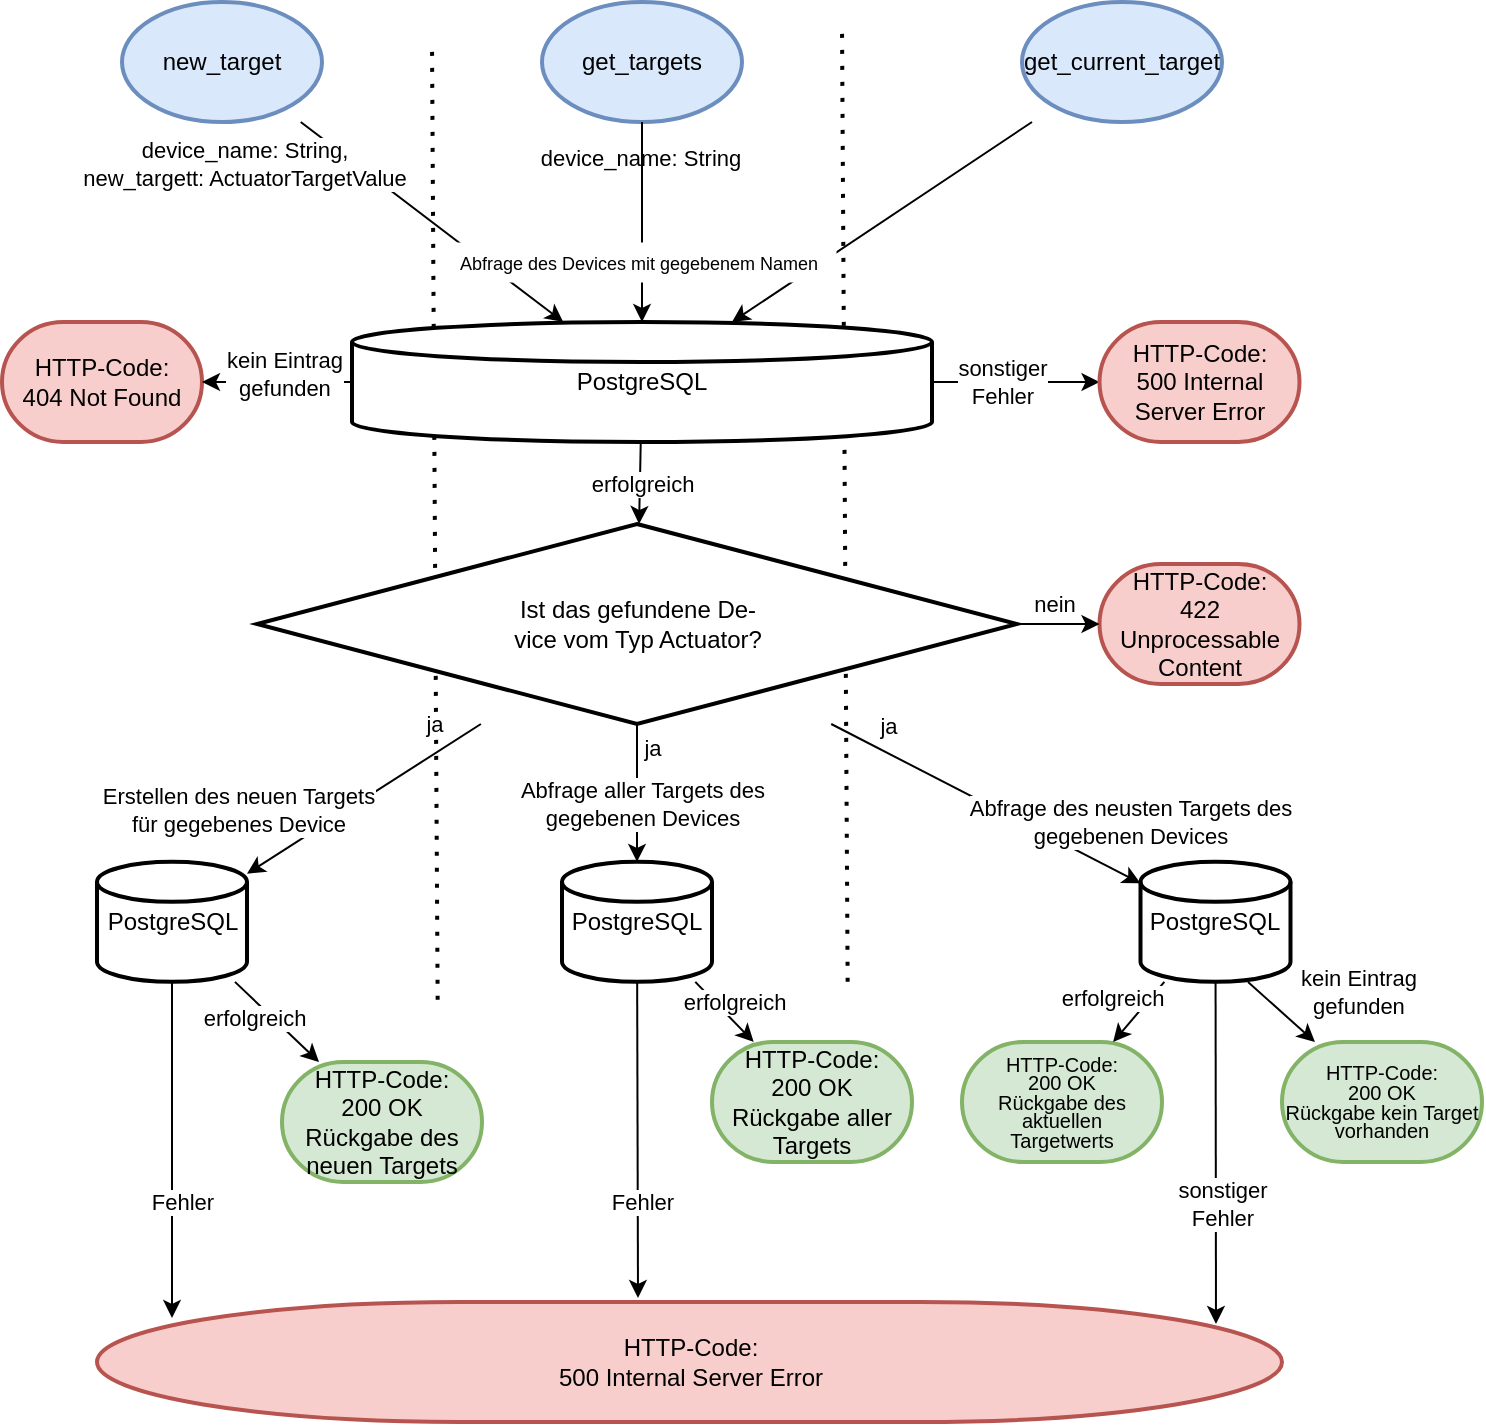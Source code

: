 <mxfile version="24.5.4" type="device">
  <diagram name="Page-1" id="UEBIZrYw3lUsxea4DjVB">
    <mxGraphModel dx="1077" dy="259" grid="1" gridSize="10" guides="1" tooltips="1" connect="1" arrows="1" fold="1" page="1" pageScale="1" pageWidth="850" pageHeight="1100" math="0" shadow="0">
      <root>
        <mxCell id="0" />
        <mxCell id="1" parent="0" />
        <mxCell id="-afth7PykaMVxRmtNgvt-57" value="new_target" style="strokeWidth=2;html=1;shape=mxgraph.flowchart.start_1;whiteSpace=wrap;fillColor=#dae8fc;strokeColor=#6c8ebf;" parent="1" vertex="1">
          <mxGeometry x="180" y="1260" width="100" height="60" as="geometry" />
        </mxCell>
        <mxCell id="-afth7PykaMVxRmtNgvt-58" value="&lt;div&gt;get_targets&lt;/div&gt;" style="strokeWidth=2;html=1;shape=mxgraph.flowchart.start_1;whiteSpace=wrap;fillColor=#dae8fc;strokeColor=#6c8ebf;" parent="1" vertex="1">
          <mxGeometry x="390" y="1260" width="100" height="60" as="geometry" />
        </mxCell>
        <mxCell id="-afth7PykaMVxRmtNgvt-61" value="" style="endArrow=none;dashed=1;html=1;dashPattern=1 3;strokeWidth=2;rounded=0;" parent="1" edge="1">
          <mxGeometry width="50" height="50" relative="1" as="geometry">
            <mxPoint x="337.824" y="1758.93" as="sourcePoint" />
            <mxPoint x="335" y="1279" as="targetPoint" />
          </mxGeometry>
        </mxCell>
        <mxCell id="-afth7PykaMVxRmtNgvt-64" value="" style="endArrow=classic;html=1;rounded=0;" parent="1" source="-afth7PykaMVxRmtNgvt-57" target="-afth7PykaMVxRmtNgvt-60" edge="1">
          <mxGeometry width="50" height="50" relative="1" as="geometry">
            <mxPoint x="171" y="1320" as="sourcePoint" />
            <mxPoint x="80" y="1470" as="targetPoint" />
          </mxGeometry>
        </mxCell>
        <mxCell id="-afth7PykaMVxRmtNgvt-65" value="device_name: String,&lt;br&gt;new_targett: ActuatorTargetValue" style="edgeLabel;html=1;align=center;verticalAlign=middle;resizable=0;points=[];" parent="-afth7PykaMVxRmtNgvt-64" vertex="1" connectable="0">
          <mxGeometry x="-0.16" y="-2" relative="1" as="geometry">
            <mxPoint x="-83" y="-23" as="offset" />
          </mxGeometry>
        </mxCell>
        <mxCell id="-afth7PykaMVxRmtNgvt-66" value="device_name: String" style="edgeLabel;html=1;align=center;verticalAlign=middle;resizable=0;points=[];" parent="1" vertex="1" connectable="0">
          <mxGeometry x="458.752" y="1289.995" as="geometry">
            <mxPoint x="-20" y="48" as="offset" />
          </mxGeometry>
        </mxCell>
        <mxCell id="-afth7PykaMVxRmtNgvt-70" value="" style="endArrow=classic;html=1;rounded=0;" parent="1" source="-afth7PykaMVxRmtNgvt-60" target="-afth7PykaMVxRmtNgvt-71" edge="1">
          <mxGeometry width="50" height="50" relative="1" as="geometry">
            <mxPoint x="420" y="1540" as="sourcePoint" />
            <mxPoint x="470" y="1490" as="targetPoint" />
          </mxGeometry>
        </mxCell>
        <mxCell id="-afth7PykaMVxRmtNgvt-74" value="&lt;div&gt;erfolgreich&lt;/div&gt;" style="edgeLabel;html=1;align=center;verticalAlign=middle;resizable=0;points=[];" parent="-afth7PykaMVxRmtNgvt-70" vertex="1" connectable="0">
          <mxGeometry y="1" relative="1" as="geometry">
            <mxPoint as="offset" />
          </mxGeometry>
        </mxCell>
        <mxCell id="-afth7PykaMVxRmtNgvt-75" value="" style="endArrow=classic;html=1;rounded=0;" parent="1" source="-afth7PykaMVxRmtNgvt-60" target="-afth7PykaMVxRmtNgvt-77" edge="1">
          <mxGeometry width="50" height="50" relative="1" as="geometry">
            <mxPoint x="500" y="1560" as="sourcePoint" />
            <mxPoint x="450" y="1510" as="targetPoint" />
          </mxGeometry>
        </mxCell>
        <mxCell id="-afth7PykaMVxRmtNgvt-76" value="&lt;div&gt;sonstiger&lt;br&gt;Fehler&lt;/div&gt;" style="edgeLabel;html=1;align=center;verticalAlign=middle;resizable=0;points=[];" parent="-afth7PykaMVxRmtNgvt-75" vertex="1" connectable="0">
          <mxGeometry x="0.107" relative="1" as="geometry">
            <mxPoint x="-12" as="offset" />
          </mxGeometry>
        </mxCell>
        <mxCell id="-afth7PykaMVxRmtNgvt-77" value="&lt;div&gt;HTTP-Code:&lt;/div&gt;&lt;div&gt;500 Internal Server Error&lt;br&gt;&lt;/div&gt;" style="strokeWidth=2;html=1;shape=mxgraph.flowchart.terminator;whiteSpace=wrap;fillColor=#f8cecc;strokeColor=#b85450;" parent="1" vertex="1">
          <mxGeometry x="668.75" y="1420" width="100" height="60" as="geometry" />
        </mxCell>
        <mxCell id="-afth7PykaMVxRmtNgvt-78" value="&lt;div&gt;HTTP-Code:&lt;/div&gt;&lt;div&gt;404 Not Found&lt;br&gt;&lt;/div&gt;" style="strokeWidth=2;html=1;shape=mxgraph.flowchart.terminator;whiteSpace=wrap;fillColor=#f8cecc;strokeColor=#b85450;" parent="1" vertex="1">
          <mxGeometry x="120" y="1420" width="100" height="60" as="geometry" />
        </mxCell>
        <mxCell id="-afth7PykaMVxRmtNgvt-79" value="" style="endArrow=classic;html=1;rounded=0;" parent="1" source="-afth7PykaMVxRmtNgvt-60" target="-afth7PykaMVxRmtNgvt-78" edge="1">
          <mxGeometry width="50" height="50" relative="1" as="geometry">
            <mxPoint x="382.5" y="1500" as="sourcePoint" />
            <mxPoint x="477.5" y="1500" as="targetPoint" />
          </mxGeometry>
        </mxCell>
        <mxCell id="-afth7PykaMVxRmtNgvt-80" value="kein Eintrag&lt;br&gt;gefunden" style="edgeLabel;html=1;align=center;verticalAlign=middle;resizable=0;points=[];" parent="-afth7PykaMVxRmtNgvt-79" vertex="1" connectable="0">
          <mxGeometry x="0.107" relative="1" as="geometry">
            <mxPoint x="7" y="-4" as="offset" />
          </mxGeometry>
        </mxCell>
        <mxCell id="-afth7PykaMVxRmtNgvt-81" value="&lt;div&gt;HTTP-Code:&lt;/div&gt;&lt;div&gt;422 Unprocessable Content&lt;br&gt;&lt;/div&gt;" style="strokeWidth=2;html=1;shape=mxgraph.flowchart.terminator;whiteSpace=wrap;fillColor=#f8cecc;strokeColor=#b85450;" parent="1" vertex="1">
          <mxGeometry x="668.75" y="1541" width="100" height="60" as="geometry" />
        </mxCell>
        <mxCell id="-afth7PykaMVxRmtNgvt-82" value="" style="endArrow=classic;html=1;rounded=0;" parent="1" source="-afth7PykaMVxRmtNgvt-71" target="-afth7PykaMVxRmtNgvt-81" edge="1">
          <mxGeometry width="50" height="50" relative="1" as="geometry">
            <mxPoint x="378.75" y="1480" as="sourcePoint" />
            <mxPoint x="473.75" y="1480" as="targetPoint" />
          </mxGeometry>
        </mxCell>
        <mxCell id="-afth7PykaMVxRmtNgvt-83" value="nein" style="edgeLabel;html=1;align=center;verticalAlign=middle;resizable=0;points=[];" parent="-afth7PykaMVxRmtNgvt-82" vertex="1" connectable="0">
          <mxGeometry x="0.107" relative="1" as="geometry">
            <mxPoint x="-5" y="-10" as="offset" />
          </mxGeometry>
        </mxCell>
        <mxCell id="-afth7PykaMVxRmtNgvt-84" value="PostgreSQL" style="strokeWidth=2;html=1;shape=mxgraph.flowchart.database;whiteSpace=wrap;verticalAlign=middle;" parent="1" vertex="1">
          <mxGeometry x="400" y="1689.93" width="75" height="60" as="geometry" />
        </mxCell>
        <mxCell id="-afth7PykaMVxRmtNgvt-85" value="" style="endArrow=classic;html=1;rounded=0;" parent="1" source="-afth7PykaMVxRmtNgvt-71" target="-afth7PykaMVxRmtNgvt-84" edge="1">
          <mxGeometry width="50" height="50" relative="1" as="geometry">
            <mxPoint x="423.75" y="1680" as="sourcePoint" />
            <mxPoint x="473.75" y="1630" as="targetPoint" />
          </mxGeometry>
        </mxCell>
        <mxCell id="-afth7PykaMVxRmtNgvt-86" value="&lt;div&gt;ja&lt;/div&gt;" style="edgeLabel;html=1;align=center;verticalAlign=middle;resizable=0;points=[];" parent="-afth7PykaMVxRmtNgvt-85" vertex="1" connectable="0">
          <mxGeometry x="-0.074" y="-1" relative="1" as="geometry">
            <mxPoint x="8" y="-20" as="offset" />
          </mxGeometry>
        </mxCell>
        <mxCell id="-afth7PykaMVxRmtNgvt-88" value="Abfrage aller Targets des&lt;br&gt;gegebenen Devices" style="edgeLabel;html=1;align=center;verticalAlign=middle;resizable=0;points=[];" parent="-afth7PykaMVxRmtNgvt-85" vertex="1" connectable="0">
          <mxGeometry x="0.081" relative="1" as="geometry">
            <mxPoint x="2" y="2" as="offset" />
          </mxGeometry>
        </mxCell>
        <mxCell id="-afth7PykaMVxRmtNgvt-89" value="PostgreSQL" style="strokeWidth=2;html=1;shape=mxgraph.flowchart.database;whiteSpace=wrap;verticalAlign=middle;" parent="1" vertex="1">
          <mxGeometry x="167.5" y="1689.93" width="75" height="60" as="geometry" />
        </mxCell>
        <mxCell id="-afth7PykaMVxRmtNgvt-90" value="" style="endArrow=classic;html=1;rounded=0;" parent="1" source="-afth7PykaMVxRmtNgvt-71" target="-afth7PykaMVxRmtNgvt-89" edge="1">
          <mxGeometry width="50" height="50" relative="1" as="geometry">
            <mxPoint x="360.75" y="1630" as="sourcePoint" />
            <mxPoint x="428.75" y="1750" as="targetPoint" />
          </mxGeometry>
        </mxCell>
        <mxCell id="-afth7PykaMVxRmtNgvt-91" value="&lt;div&gt;ja&lt;/div&gt;" style="edgeLabel;html=1;align=center;verticalAlign=middle;resizable=0;points=[];" parent="-afth7PykaMVxRmtNgvt-90" vertex="1" connectable="0">
          <mxGeometry x="-0.074" y="-1" relative="1" as="geometry">
            <mxPoint x="31" y="-34" as="offset" />
          </mxGeometry>
        </mxCell>
        <mxCell id="-afth7PykaMVxRmtNgvt-92" value="Erstellen des neuen Targets&lt;br&gt;für gegebenes Device" style="edgeLabel;html=1;align=center;verticalAlign=middle;resizable=0;points=[];" parent="-afth7PykaMVxRmtNgvt-90" vertex="1" connectable="0">
          <mxGeometry x="0.081" relative="1" as="geometry">
            <mxPoint x="-59" y="2" as="offset" />
          </mxGeometry>
        </mxCell>
        <mxCell id="-afth7PykaMVxRmtNgvt-94" value="" style="endArrow=classic;html=1;rounded=0;" parent="1" source="-afth7PykaMVxRmtNgvt-89" edge="1">
          <mxGeometry width="50" height="50" relative="1" as="geometry">
            <mxPoint x="370" y="1369.93" as="sourcePoint" />
            <mxPoint x="205" y="1918" as="targetPoint" />
          </mxGeometry>
        </mxCell>
        <mxCell id="-afth7PykaMVxRmtNgvt-95" value="&lt;div&gt;Fehler&lt;/div&gt;" style="edgeLabel;html=1;align=center;verticalAlign=middle;resizable=0;points=[];" parent="-afth7PykaMVxRmtNgvt-94" vertex="1" connectable="0">
          <mxGeometry x="0.107" relative="1" as="geometry">
            <mxPoint x="5" y="17" as="offset" />
          </mxGeometry>
        </mxCell>
        <mxCell id="-afth7PykaMVxRmtNgvt-97" value="HTTP-Code:&lt;br&gt;200 OK&lt;br&gt;Rückgabe des neuen Targets" style="strokeWidth=2;html=1;shape=mxgraph.flowchart.terminator;whiteSpace=wrap;fillColor=#d5e8d4;strokeColor=#82b366;" parent="1" vertex="1">
          <mxGeometry x="260" y="1790" width="100" height="60" as="geometry" />
        </mxCell>
        <mxCell id="-afth7PykaMVxRmtNgvt-98" value="" style="endArrow=classic;html=1;rounded=0;" parent="1" source="-afth7PykaMVxRmtNgvt-89" target="-afth7PykaMVxRmtNgvt-97" edge="1">
          <mxGeometry width="50" height="50" relative="1" as="geometry">
            <mxPoint x="191" y="1759.93" as="sourcePoint" />
            <mxPoint x="159" y="1799.93" as="targetPoint" />
          </mxGeometry>
        </mxCell>
        <mxCell id="-afth7PykaMVxRmtNgvt-99" value="erfolgreich" style="edgeLabel;html=1;align=center;verticalAlign=middle;resizable=0;points=[];" parent="-afth7PykaMVxRmtNgvt-98" vertex="1" connectable="0">
          <mxGeometry x="0.107" relative="1" as="geometry">
            <mxPoint x="-14" y="-4" as="offset" />
          </mxGeometry>
        </mxCell>
        <mxCell id="-afth7PykaMVxRmtNgvt-101" value="" style="endArrow=classic;html=1;rounded=0;" parent="1" source="-afth7PykaMVxRmtNgvt-84" edge="1">
          <mxGeometry width="50" height="50" relative="1" as="geometry">
            <mxPoint x="251" y="1759.93" as="sourcePoint" />
            <mxPoint x="438" y="1908" as="targetPoint" />
          </mxGeometry>
        </mxCell>
        <mxCell id="-afth7PykaMVxRmtNgvt-102" value="&lt;div&gt;Fehler&lt;/div&gt;" style="edgeLabel;html=1;align=center;verticalAlign=middle;resizable=0;points=[];" parent="-afth7PykaMVxRmtNgvt-101" vertex="1" connectable="0">
          <mxGeometry x="0.107" relative="1" as="geometry">
            <mxPoint x="2" y="22" as="offset" />
          </mxGeometry>
        </mxCell>
        <mxCell id="-afth7PykaMVxRmtNgvt-103" value="HTTP-Code:&lt;br&gt;200 OK&lt;br&gt;Rückgabe aller Targets" style="strokeWidth=2;html=1;shape=mxgraph.flowchart.terminator;whiteSpace=wrap;fillColor=#d5e8d4;strokeColor=#82b366;" parent="1" vertex="1">
          <mxGeometry x="475" y="1780" width="100" height="60" as="geometry" />
        </mxCell>
        <mxCell id="-afth7PykaMVxRmtNgvt-104" value="" style="endArrow=classic;html=1;rounded=0;" parent="1" source="-afth7PykaMVxRmtNgvt-84" target="-afth7PykaMVxRmtNgvt-103" edge="1">
          <mxGeometry width="50" height="50" relative="1" as="geometry">
            <mxPoint x="208" y="1759.93" as="sourcePoint" />
            <mxPoint x="198" y="1799.93" as="targetPoint" />
          </mxGeometry>
        </mxCell>
        <mxCell id="-afth7PykaMVxRmtNgvt-105" value="erfolgreich" style="edgeLabel;html=1;align=center;verticalAlign=middle;resizable=0;points=[];" parent="-afth7PykaMVxRmtNgvt-104" vertex="1" connectable="0">
          <mxGeometry x="0.107" relative="1" as="geometry">
            <mxPoint x="3" y="-7" as="offset" />
          </mxGeometry>
        </mxCell>
        <mxCell id="NAKfQD7uTeAydEf7l7CG-1" value="&lt;div&gt;get_current_target&lt;/div&gt;" style="strokeWidth=2;html=1;shape=mxgraph.flowchart.start_1;whiteSpace=wrap;fillColor=#dae8fc;strokeColor=#6c8ebf;" vertex="1" parent="1">
          <mxGeometry x="630" y="1260" width="100" height="60" as="geometry" />
        </mxCell>
        <mxCell id="NAKfQD7uTeAydEf7l7CG-5" value="" style="endArrow=none;dashed=1;html=1;dashPattern=1 3;strokeWidth=2;rounded=0;" edge="1" parent="1">
          <mxGeometry width="50" height="50" relative="1" as="geometry">
            <mxPoint x="542.824" y="1749.93" as="sourcePoint" />
            <mxPoint x="540" y="1270" as="targetPoint" />
          </mxGeometry>
        </mxCell>
        <mxCell id="NAKfQD7uTeAydEf7l7CG-6" value="PostgreSQL" style="strokeWidth=2;html=1;shape=mxgraph.flowchart.database;whiteSpace=wrap;verticalAlign=middle;" vertex="1" parent="1">
          <mxGeometry x="689.25" y="1689.93" width="75" height="60" as="geometry" />
        </mxCell>
        <mxCell id="NAKfQD7uTeAydEf7l7CG-7" value="" style="endArrow=classic;html=1;rounded=0;" edge="1" parent="1" source="-afth7PykaMVxRmtNgvt-71" target="NAKfQD7uTeAydEf7l7CG-6">
          <mxGeometry width="50" height="50" relative="1" as="geometry">
            <mxPoint x="438.75" y="1630" as="sourcePoint" />
            <mxPoint x="444.75" y="1700" as="targetPoint" />
          </mxGeometry>
        </mxCell>
        <mxCell id="NAKfQD7uTeAydEf7l7CG-8" value="&lt;div&gt;ja&lt;/div&gt;" style="edgeLabel;html=1;align=center;verticalAlign=middle;resizable=0;points=[];" vertex="1" connectable="0" parent="NAKfQD7uTeAydEf7l7CG-7">
          <mxGeometry x="-0.074" y="-1" relative="1" as="geometry">
            <mxPoint x="-43" y="-37" as="offset" />
          </mxGeometry>
        </mxCell>
        <mxCell id="NAKfQD7uTeAydEf7l7CG-9" value="Abfrage des neusten Targets des&lt;br&gt;gegebenen Devices" style="edgeLabel;html=1;align=center;verticalAlign=middle;resizable=0;points=[];" vertex="1" connectable="0" parent="NAKfQD7uTeAydEf7l7CG-7">
          <mxGeometry x="0.081" relative="1" as="geometry">
            <mxPoint x="66" y="6" as="offset" />
          </mxGeometry>
        </mxCell>
        <mxCell id="NAKfQD7uTeAydEf7l7CG-12" value="&lt;div&gt;HTTP-Code:&lt;/div&gt;&lt;div&gt;500 Internal Server Error&lt;br&gt;&lt;/div&gt;" style="strokeWidth=2;html=1;shape=mxgraph.flowchart.terminator;whiteSpace=wrap;fillColor=#f8cecc;strokeColor=#b85450;" vertex="1" parent="1">
          <mxGeometry x="167.5" y="1910" width="592.5" height="60" as="geometry" />
        </mxCell>
        <mxCell id="NAKfQD7uTeAydEf7l7CG-13" value="&lt;p style=&quot;line-height: 80%;&quot;&gt;&lt;font style=&quot;font-size: 10px;&quot;&gt;HTTP-Code:&lt;br&gt;200 OK&lt;br&gt;Rückgabe des aktuellen&lt;br&gt;Targetwerts&lt;/font&gt;&lt;/p&gt;" style="strokeWidth=2;html=1;shape=mxgraph.flowchart.terminator;whiteSpace=wrap;fillColor=#d5e8d4;strokeColor=#82b366;" vertex="1" parent="1">
          <mxGeometry x="600" y="1780" width="100" height="60" as="geometry" />
        </mxCell>
        <mxCell id="NAKfQD7uTeAydEf7l7CG-14" value="" style="endArrow=classic;html=1;rounded=0;" edge="1" parent="1" source="NAKfQD7uTeAydEf7l7CG-6">
          <mxGeometry width="50" height="50" relative="1" as="geometry">
            <mxPoint x="753.75" y="1730" as="sourcePoint" />
            <mxPoint x="727" y="1921" as="targetPoint" />
          </mxGeometry>
        </mxCell>
        <mxCell id="NAKfQD7uTeAydEf7l7CG-15" value="sonstiger&lt;div&gt;Fehler&lt;/div&gt;" style="edgeLabel;html=1;align=center;verticalAlign=middle;resizable=0;points=[];" vertex="1" connectable="0" parent="NAKfQD7uTeAydEf7l7CG-14">
          <mxGeometry x="0.107" relative="1" as="geometry">
            <mxPoint x="3" y="16" as="offset" />
          </mxGeometry>
        </mxCell>
        <mxCell id="NAKfQD7uTeAydEf7l7CG-16" value="" style="endArrow=classic;html=1;rounded=0;" edge="1" parent="1" source="NAKfQD7uTeAydEf7l7CG-6" target="NAKfQD7uTeAydEf7l7CG-13">
          <mxGeometry width="50" height="50" relative="1" as="geometry">
            <mxPoint x="623.75" y="1770" as="sourcePoint" />
            <mxPoint x="410.75" y="1790" as="targetPoint" />
          </mxGeometry>
        </mxCell>
        <mxCell id="NAKfQD7uTeAydEf7l7CG-18" value="erfolgreich" style="edgeLabel;html=1;align=center;verticalAlign=middle;resizable=0;points=[];" vertex="1" connectable="0" parent="NAKfQD7uTeAydEf7l7CG-16">
          <mxGeometry x="-0.005" y="-4" relative="1" as="geometry">
            <mxPoint x="-11" y="-4" as="offset" />
          </mxGeometry>
        </mxCell>
        <mxCell id="NAKfQD7uTeAydEf7l7CG-20" value="&lt;p style=&quot;line-height: 80%;&quot;&gt;&lt;font style=&quot;font-size: 10px;&quot;&gt;HTTP-Code:&lt;br&gt;200 OK&lt;br&gt;Rückgabe kein Target vorhanden&lt;br&gt;&lt;/font&gt;&lt;/p&gt;" style="strokeWidth=2;html=1;shape=mxgraph.flowchart.terminator;whiteSpace=wrap;fillColor=#d5e8d4;strokeColor=#82b366;" vertex="1" parent="1">
          <mxGeometry x="760" y="1780" width="100" height="60" as="geometry" />
        </mxCell>
        <mxCell id="NAKfQD7uTeAydEf7l7CG-21" value="" style="endArrow=classic;html=1;rounded=0;" edge="1" parent="1" target="NAKfQD7uTeAydEf7l7CG-20">
          <mxGeometry width="50" height="50" relative="1" as="geometry">
            <mxPoint x="743" y="1750" as="sourcePoint" />
            <mxPoint x="793.75" y="1792" as="targetPoint" />
          </mxGeometry>
        </mxCell>
        <mxCell id="NAKfQD7uTeAydEf7l7CG-22" value="kein Eintrag&lt;br&gt;gefunden" style="edgeLabel;html=1;align=center;verticalAlign=middle;resizable=0;points=[];" vertex="1" connectable="0" parent="NAKfQD7uTeAydEf7l7CG-21">
          <mxGeometry x="0.107" relative="1" as="geometry">
            <mxPoint x="36" y="-12" as="offset" />
          </mxGeometry>
        </mxCell>
        <mxCell id="-afth7PykaMVxRmtNgvt-60" value="PostgreSQL" style="strokeWidth=2;html=1;shape=mxgraph.flowchart.database;whiteSpace=wrap;verticalAlign=middle;" parent="1" vertex="1">
          <mxGeometry x="295" y="1420" width="290" height="60" as="geometry" />
        </mxCell>
        <mxCell id="-afth7PykaMVxRmtNgvt-71" value="Ist das gefundene De-&lt;br&gt;vice vom Typ Actuator?" style="strokeWidth=2;html=1;shape=mxgraph.flowchart.decision;whiteSpace=wrap;" parent="1" vertex="1">
          <mxGeometry x="247.5" y="1521" width="380" height="100" as="geometry" />
        </mxCell>
        <mxCell id="NAKfQD7uTeAydEf7l7CG-26" value="" style="endArrow=classic;html=1;rounded=0;" edge="1" parent="1" source="NAKfQD7uTeAydEf7l7CG-1" target="-afth7PykaMVxRmtNgvt-60">
          <mxGeometry width="50" height="50" relative="1" as="geometry">
            <mxPoint x="635" y="1320" as="sourcePoint" />
            <mxPoint x="485" y="1420" as="targetPoint" />
          </mxGeometry>
        </mxCell>
        <mxCell id="NAKfQD7uTeAydEf7l7CG-29" value="" style="endArrow=classic;html=1;rounded=0;" edge="1" parent="1" source="-afth7PykaMVxRmtNgvt-58" target="-afth7PykaMVxRmtNgvt-60">
          <mxGeometry width="50" height="50" relative="1" as="geometry">
            <mxPoint x="440" y="1320" as="sourcePoint" />
            <mxPoint x="440" y="1420" as="targetPoint" />
          </mxGeometry>
        </mxCell>
        <mxCell id="NAKfQD7uTeAydEf7l7CG-25" value="&lt;font style=&quot;font-size: 9px;&quot;&gt;Abfrage des Devices mit gegebenem Namen&lt;/font&gt;" style="rounded=0;whiteSpace=wrap;html=1;strokeWidth=0;verticalAlign=middle;fontColor=default;strokeColor=none;" vertex="1" parent="1">
          <mxGeometry x="340" y="1380" width="197" height="20" as="geometry" />
        </mxCell>
      </root>
    </mxGraphModel>
  </diagram>
</mxfile>
